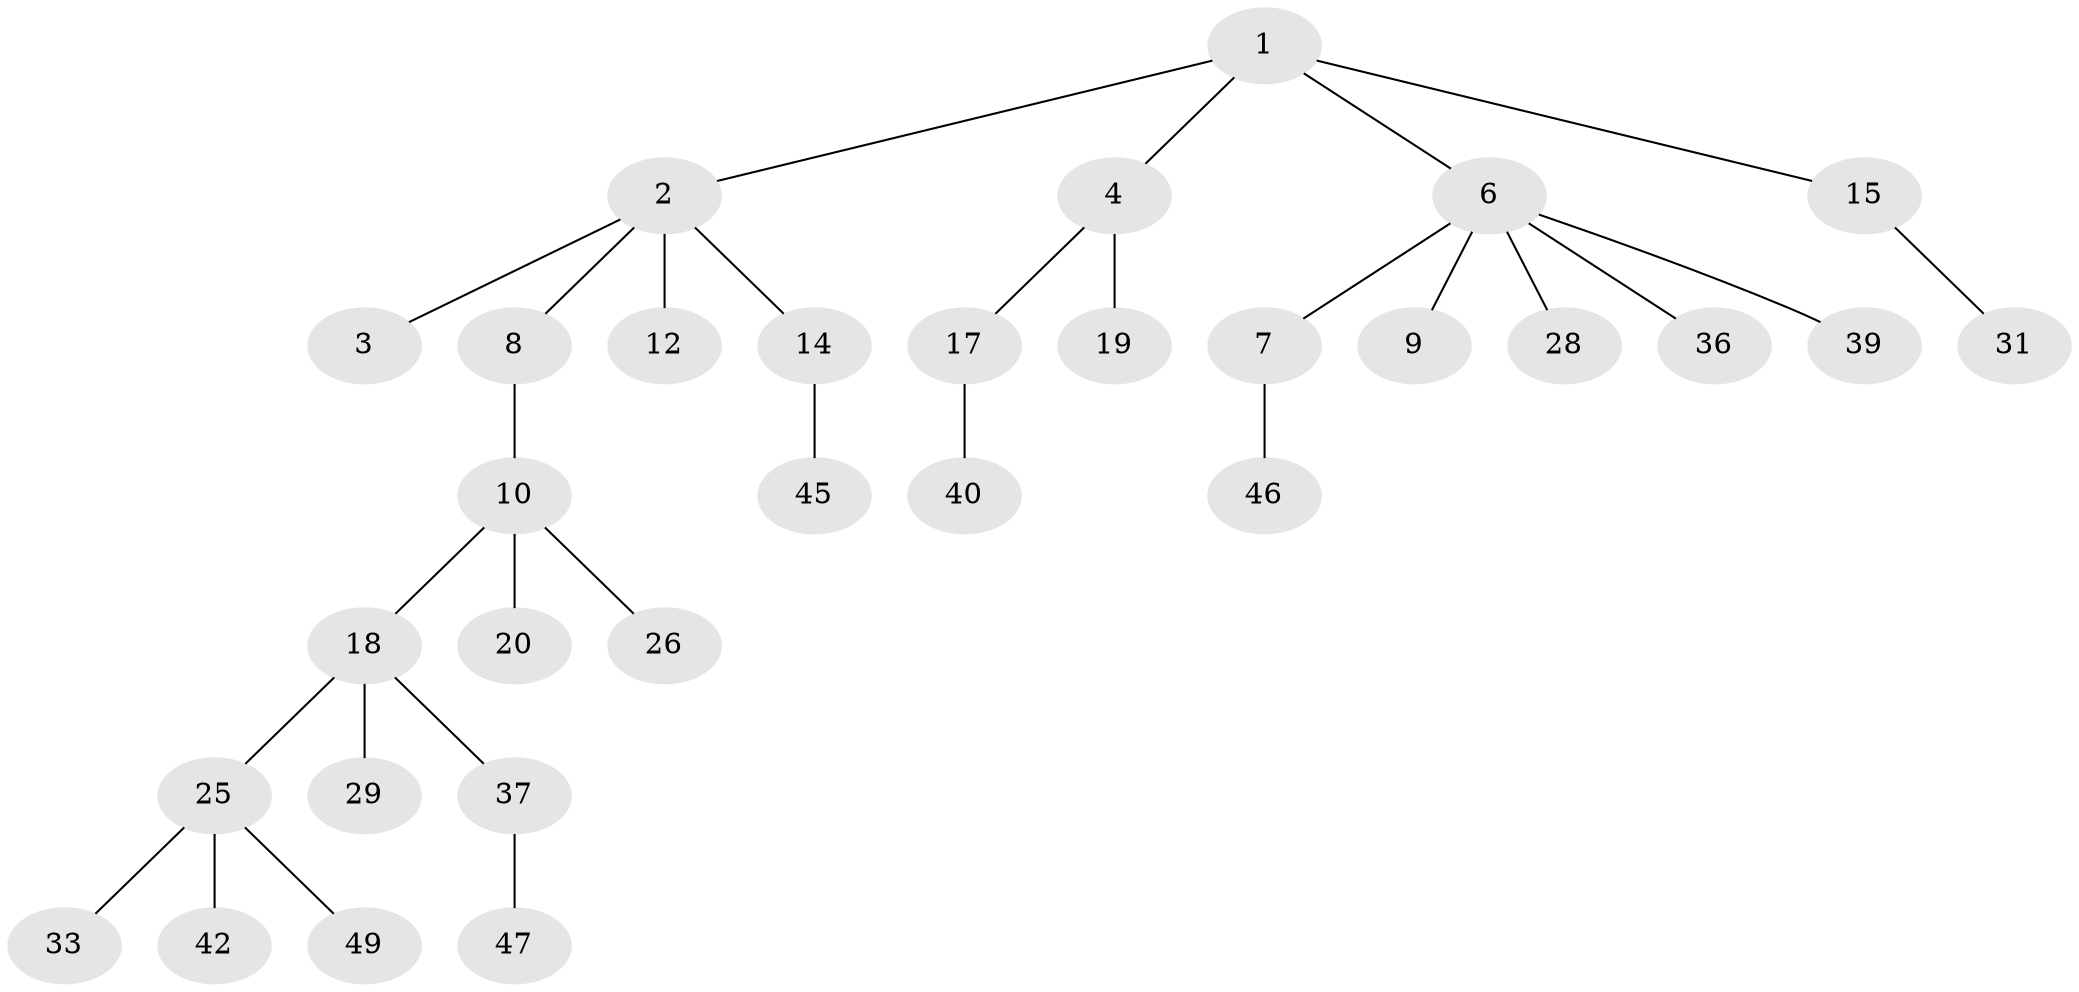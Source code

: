 // original degree distribution, {4: 0.06, 5: 0.06, 2: 0.22, 1: 0.5, 3: 0.16}
// Generated by graph-tools (version 1.1) at 2025/11/02/27/25 16:11:26]
// undirected, 31 vertices, 30 edges
graph export_dot {
graph [start="1"]
  node [color=gray90,style=filled];
  1;
  2 [super="+11"];
  3 [super="+5"];
  4 [super="+13"];
  6 [super="+21"];
  7 [super="+34"];
  8 [super="+48"];
  9 [super="+23"];
  10 [super="+27"];
  12 [super="+30"];
  14 [super="+16"];
  15;
  17 [super="+22"];
  18 [super="+24"];
  19;
  20;
  25 [super="+35"];
  26 [super="+50"];
  28;
  29 [super="+44"];
  31 [super="+32"];
  33;
  36 [super="+41"];
  37 [super="+38"];
  39;
  40;
  42 [super="+43"];
  45;
  46;
  47;
  49;
  1 -- 2;
  1 -- 4;
  1 -- 6;
  1 -- 15;
  2 -- 3;
  2 -- 8;
  2 -- 14;
  2 -- 12;
  4 -- 17;
  4 -- 19;
  6 -- 7;
  6 -- 9;
  6 -- 28;
  6 -- 36;
  6 -- 39;
  7 -- 46;
  8 -- 10;
  10 -- 18;
  10 -- 20;
  10 -- 26;
  14 -- 45;
  15 -- 31;
  17 -- 40;
  18 -- 25;
  18 -- 29;
  18 -- 37;
  25 -- 33;
  25 -- 49;
  25 -- 42;
  37 -- 47;
}
